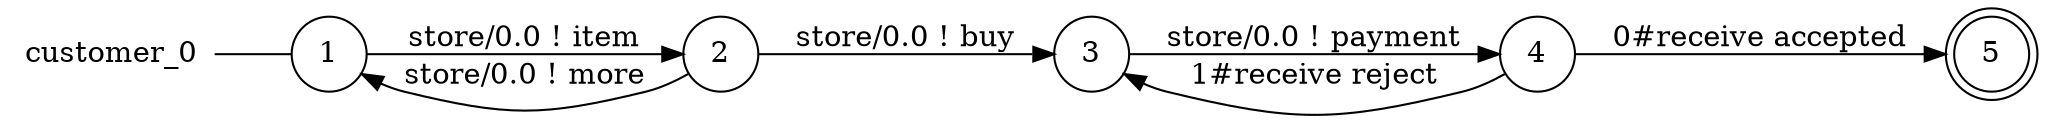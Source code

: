 digraph customer_0 {
	rankdir="LR";
	n_0 [label="customer_0", shape="plaintext"];
	n_1 [id="1", shape=circle, label="1"];
	n_0 -> n_1 [arrowhead=none];
	n_2 [id="7", shape=doublecircle, label="5"];
	n_3 [id="3", shape=circle, label="4"];
	n_4 [id="2", shape=circle, label="3"];
	n_5 [id="5", shape=circle, label="2"];

	n_3 -> n_2 [id="[$e|6]", label="0#receive accepted"];
	n_5 -> n_1 [id="[$e|9]", label="store/0.0 ! more"];
	n_5 -> n_4 [id="[$e|1]", label="store/0.0 ! buy"];
	n_1 -> n_5 [id="[$e|2]", label="store/0.0 ! item"];
	n_3 -> n_4 [id="[$e|8]", label="1#receive reject"];
	n_4 -> n_3 [id="[$e|5]", label="store/0.0 ! payment"];
}
